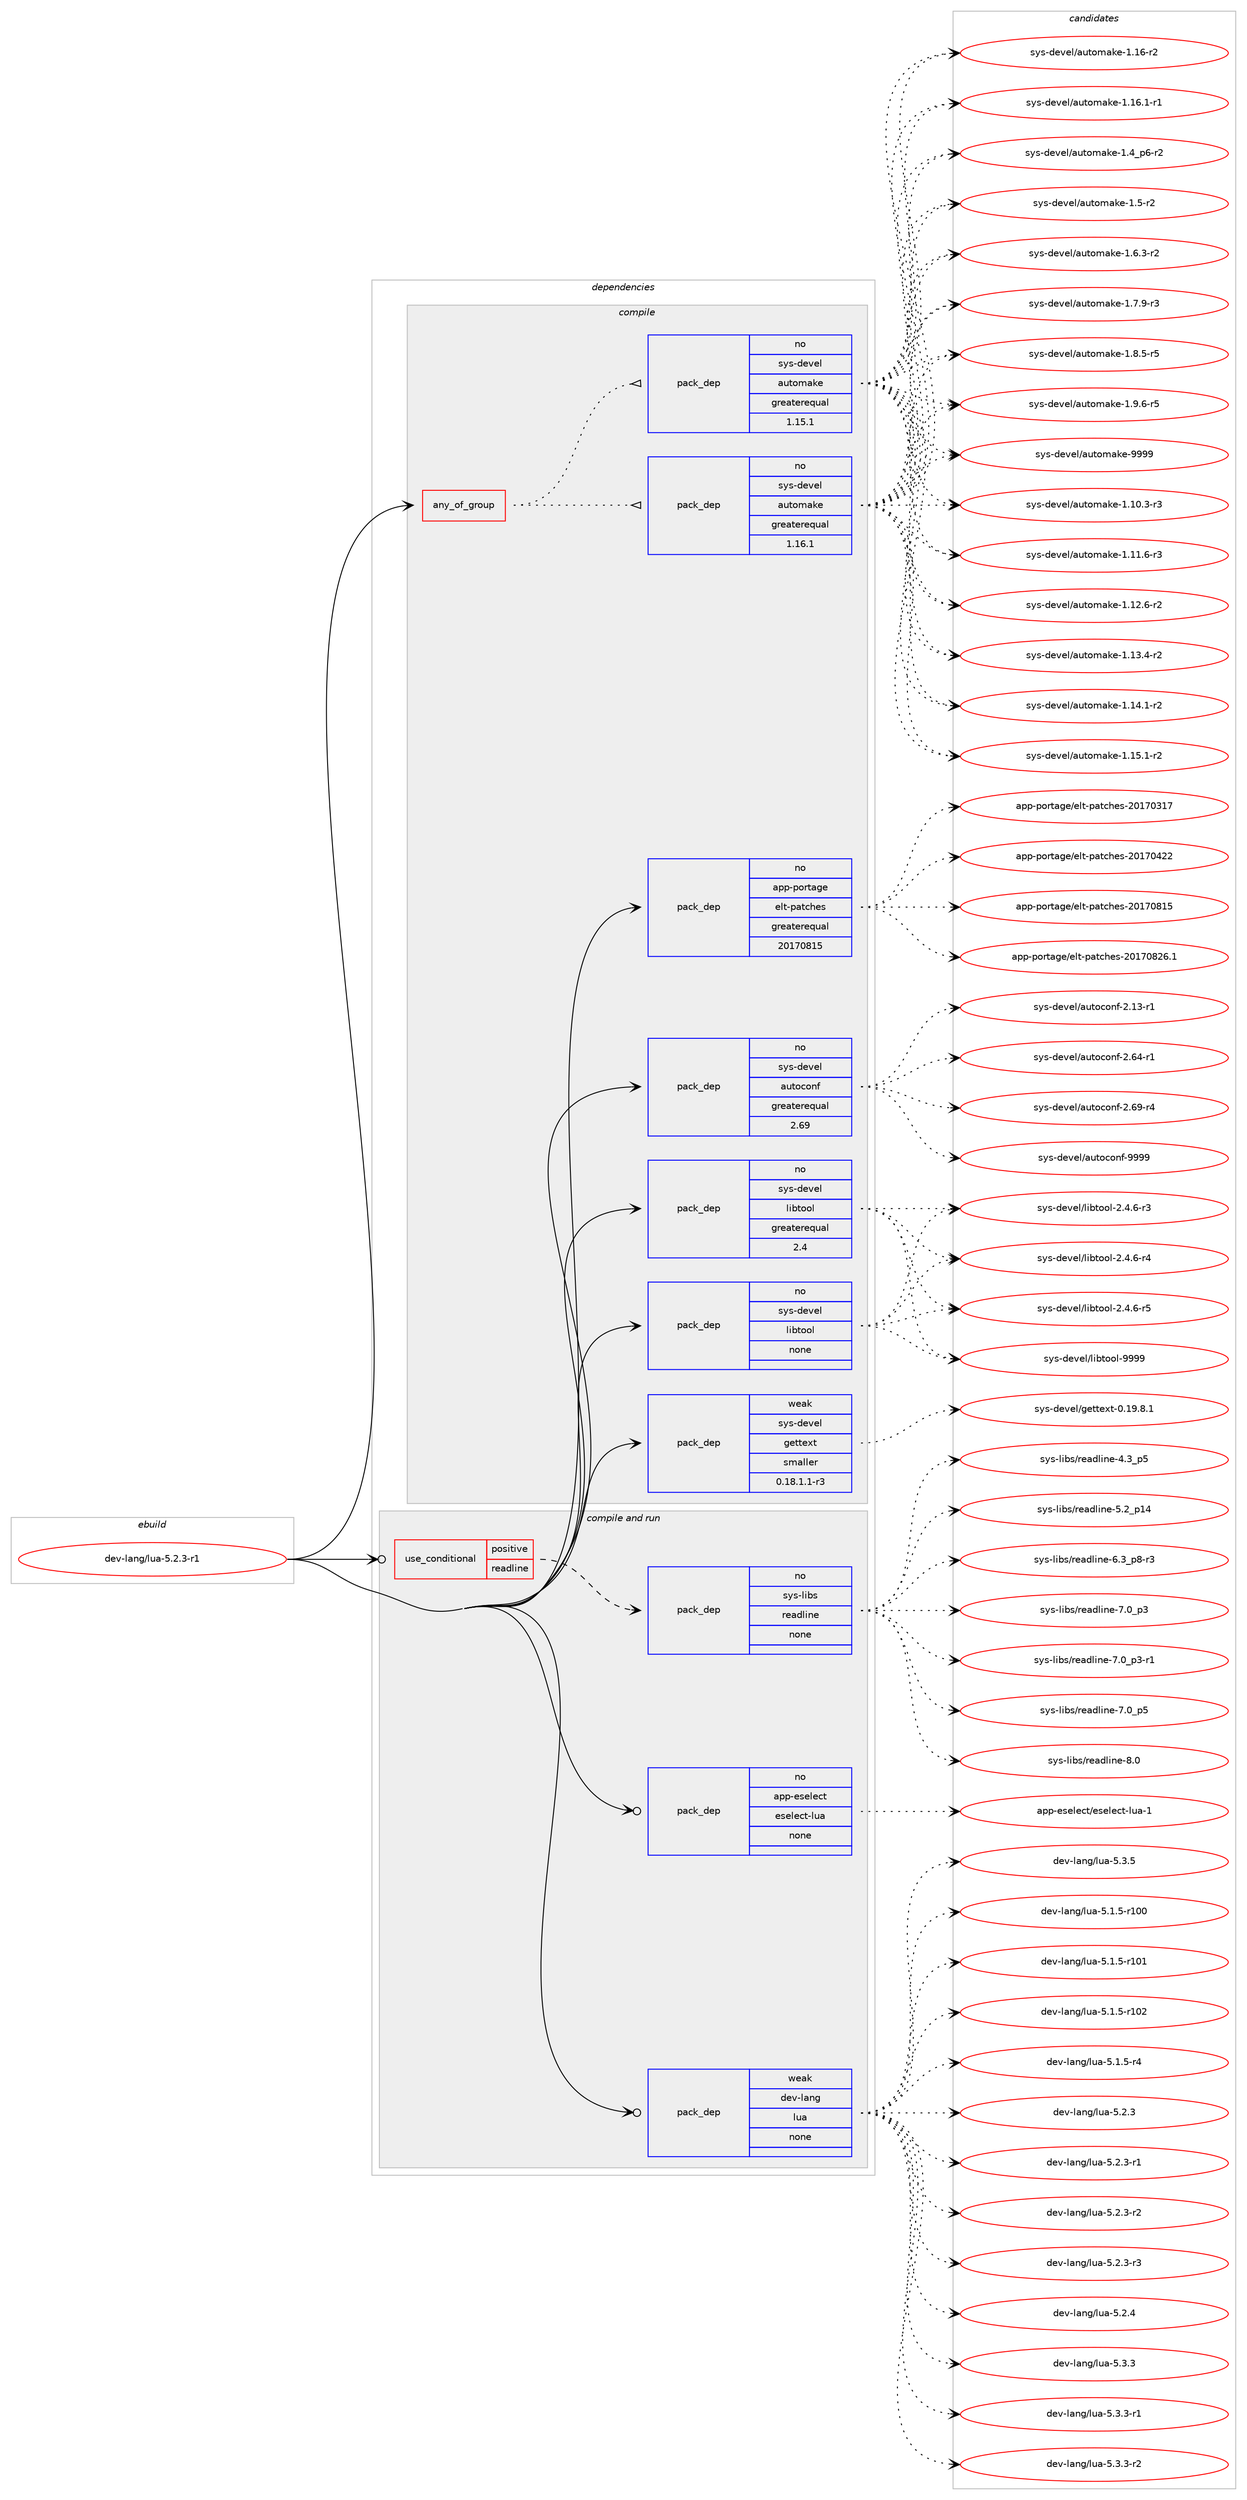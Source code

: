 digraph prolog {

# *************
# Graph options
# *************

newrank=true;
concentrate=true;
compound=true;
graph [rankdir=LR,fontname=Helvetica,fontsize=10,ranksep=1.5];#, ranksep=2.5, nodesep=0.2];
edge  [arrowhead=vee];
node  [fontname=Helvetica,fontsize=10];

# **********
# The ebuild
# **********

subgraph cluster_leftcol {
color=gray;
rank=same;
label=<<i>ebuild</i>>;
id [label="dev-lang/lua-5.2.3-r1", color=red, width=4, href="../dev-lang/lua-5.2.3-r1.svg"];
}

# ****************
# The dependencies
# ****************

subgraph cluster_midcol {
color=gray;
label=<<i>dependencies</i>>;
subgraph cluster_compile {
fillcolor="#eeeeee";
style=filled;
label=<<i>compile</i>>;
subgraph any21933 {
dependency1359309 [label=<<TABLE BORDER="0" CELLBORDER="1" CELLSPACING="0" CELLPADDING="4"><TR><TD CELLPADDING="10">any_of_group</TD></TR></TABLE>>, shape=none, color=red];subgraph pack973074 {
dependency1359310 [label=<<TABLE BORDER="0" CELLBORDER="1" CELLSPACING="0" CELLPADDING="4" WIDTH="220"><TR><TD ROWSPAN="6" CELLPADDING="30">pack_dep</TD></TR><TR><TD WIDTH="110">no</TD></TR><TR><TD>sys-devel</TD></TR><TR><TD>automake</TD></TR><TR><TD>greaterequal</TD></TR><TR><TD>1.16.1</TD></TR></TABLE>>, shape=none, color=blue];
}
dependency1359309:e -> dependency1359310:w [weight=20,style="dotted",arrowhead="oinv"];
subgraph pack973075 {
dependency1359311 [label=<<TABLE BORDER="0" CELLBORDER="1" CELLSPACING="0" CELLPADDING="4" WIDTH="220"><TR><TD ROWSPAN="6" CELLPADDING="30">pack_dep</TD></TR><TR><TD WIDTH="110">no</TD></TR><TR><TD>sys-devel</TD></TR><TR><TD>automake</TD></TR><TR><TD>greaterequal</TD></TR><TR><TD>1.15.1</TD></TR></TABLE>>, shape=none, color=blue];
}
dependency1359309:e -> dependency1359311:w [weight=20,style="dotted",arrowhead="oinv"];
}
id:e -> dependency1359309:w [weight=20,style="solid",arrowhead="vee"];
subgraph pack973076 {
dependency1359312 [label=<<TABLE BORDER="0" CELLBORDER="1" CELLSPACING="0" CELLPADDING="4" WIDTH="220"><TR><TD ROWSPAN="6" CELLPADDING="30">pack_dep</TD></TR><TR><TD WIDTH="110">no</TD></TR><TR><TD>app-portage</TD></TR><TR><TD>elt-patches</TD></TR><TR><TD>greaterequal</TD></TR><TR><TD>20170815</TD></TR></TABLE>>, shape=none, color=blue];
}
id:e -> dependency1359312:w [weight=20,style="solid",arrowhead="vee"];
subgraph pack973077 {
dependency1359313 [label=<<TABLE BORDER="0" CELLBORDER="1" CELLSPACING="0" CELLPADDING="4" WIDTH="220"><TR><TD ROWSPAN="6" CELLPADDING="30">pack_dep</TD></TR><TR><TD WIDTH="110">no</TD></TR><TR><TD>sys-devel</TD></TR><TR><TD>autoconf</TD></TR><TR><TD>greaterequal</TD></TR><TR><TD>2.69</TD></TR></TABLE>>, shape=none, color=blue];
}
id:e -> dependency1359313:w [weight=20,style="solid",arrowhead="vee"];
subgraph pack973078 {
dependency1359314 [label=<<TABLE BORDER="0" CELLBORDER="1" CELLSPACING="0" CELLPADDING="4" WIDTH="220"><TR><TD ROWSPAN="6" CELLPADDING="30">pack_dep</TD></TR><TR><TD WIDTH="110">no</TD></TR><TR><TD>sys-devel</TD></TR><TR><TD>libtool</TD></TR><TR><TD>greaterequal</TD></TR><TR><TD>2.4</TD></TR></TABLE>>, shape=none, color=blue];
}
id:e -> dependency1359314:w [weight=20,style="solid",arrowhead="vee"];
subgraph pack973079 {
dependency1359315 [label=<<TABLE BORDER="0" CELLBORDER="1" CELLSPACING="0" CELLPADDING="4" WIDTH="220"><TR><TD ROWSPAN="6" CELLPADDING="30">pack_dep</TD></TR><TR><TD WIDTH="110">no</TD></TR><TR><TD>sys-devel</TD></TR><TR><TD>libtool</TD></TR><TR><TD>none</TD></TR><TR><TD></TD></TR></TABLE>>, shape=none, color=blue];
}
id:e -> dependency1359315:w [weight=20,style="solid",arrowhead="vee"];
subgraph pack973080 {
dependency1359316 [label=<<TABLE BORDER="0" CELLBORDER="1" CELLSPACING="0" CELLPADDING="4" WIDTH="220"><TR><TD ROWSPAN="6" CELLPADDING="30">pack_dep</TD></TR><TR><TD WIDTH="110">weak</TD></TR><TR><TD>sys-devel</TD></TR><TR><TD>gettext</TD></TR><TR><TD>smaller</TD></TR><TR><TD>0.18.1.1-r3</TD></TR></TABLE>>, shape=none, color=blue];
}
id:e -> dependency1359316:w [weight=20,style="solid",arrowhead="vee"];
}
subgraph cluster_compileandrun {
fillcolor="#eeeeee";
style=filled;
label=<<i>compile and run</i>>;
subgraph cond363750 {
dependency1359317 [label=<<TABLE BORDER="0" CELLBORDER="1" CELLSPACING="0" CELLPADDING="4"><TR><TD ROWSPAN="3" CELLPADDING="10">use_conditional</TD></TR><TR><TD>positive</TD></TR><TR><TD>readline</TD></TR></TABLE>>, shape=none, color=red];
subgraph pack973081 {
dependency1359318 [label=<<TABLE BORDER="0" CELLBORDER="1" CELLSPACING="0" CELLPADDING="4" WIDTH="220"><TR><TD ROWSPAN="6" CELLPADDING="30">pack_dep</TD></TR><TR><TD WIDTH="110">no</TD></TR><TR><TD>sys-libs</TD></TR><TR><TD>readline</TD></TR><TR><TD>none</TD></TR><TR><TD></TD></TR></TABLE>>, shape=none, color=blue];
}
dependency1359317:e -> dependency1359318:w [weight=20,style="dashed",arrowhead="vee"];
}
id:e -> dependency1359317:w [weight=20,style="solid",arrowhead="odotvee"];
subgraph pack973082 {
dependency1359319 [label=<<TABLE BORDER="0" CELLBORDER="1" CELLSPACING="0" CELLPADDING="4" WIDTH="220"><TR><TD ROWSPAN="6" CELLPADDING="30">pack_dep</TD></TR><TR><TD WIDTH="110">no</TD></TR><TR><TD>app-eselect</TD></TR><TR><TD>eselect-lua</TD></TR><TR><TD>none</TD></TR><TR><TD></TD></TR></TABLE>>, shape=none, color=blue];
}
id:e -> dependency1359319:w [weight=20,style="solid",arrowhead="odotvee"];
subgraph pack973083 {
dependency1359320 [label=<<TABLE BORDER="0" CELLBORDER="1" CELLSPACING="0" CELLPADDING="4" WIDTH="220"><TR><TD ROWSPAN="6" CELLPADDING="30">pack_dep</TD></TR><TR><TD WIDTH="110">weak</TD></TR><TR><TD>dev-lang</TD></TR><TR><TD>lua</TD></TR><TR><TD>none</TD></TR><TR><TD></TD></TR></TABLE>>, shape=none, color=blue];
}
id:e -> dependency1359320:w [weight=20,style="solid",arrowhead="odotvee"];
}
subgraph cluster_run {
fillcolor="#eeeeee";
style=filled;
label=<<i>run</i>>;
}
}

# **************
# The candidates
# **************

subgraph cluster_choices {
rank=same;
color=gray;
label=<<i>candidates</i>>;

subgraph choice973074 {
color=black;
nodesep=1;
choice11512111545100101118101108479711711611110997107101454946494846514511451 [label="sys-devel/automake-1.10.3-r3", color=red, width=4,href="../sys-devel/automake-1.10.3-r3.svg"];
choice11512111545100101118101108479711711611110997107101454946494946544511451 [label="sys-devel/automake-1.11.6-r3", color=red, width=4,href="../sys-devel/automake-1.11.6-r3.svg"];
choice11512111545100101118101108479711711611110997107101454946495046544511450 [label="sys-devel/automake-1.12.6-r2", color=red, width=4,href="../sys-devel/automake-1.12.6-r2.svg"];
choice11512111545100101118101108479711711611110997107101454946495146524511450 [label="sys-devel/automake-1.13.4-r2", color=red, width=4,href="../sys-devel/automake-1.13.4-r2.svg"];
choice11512111545100101118101108479711711611110997107101454946495246494511450 [label="sys-devel/automake-1.14.1-r2", color=red, width=4,href="../sys-devel/automake-1.14.1-r2.svg"];
choice11512111545100101118101108479711711611110997107101454946495346494511450 [label="sys-devel/automake-1.15.1-r2", color=red, width=4,href="../sys-devel/automake-1.15.1-r2.svg"];
choice1151211154510010111810110847971171161111099710710145494649544511450 [label="sys-devel/automake-1.16-r2", color=red, width=4,href="../sys-devel/automake-1.16-r2.svg"];
choice11512111545100101118101108479711711611110997107101454946495446494511449 [label="sys-devel/automake-1.16.1-r1", color=red, width=4,href="../sys-devel/automake-1.16.1-r1.svg"];
choice115121115451001011181011084797117116111109971071014549465295112544511450 [label="sys-devel/automake-1.4_p6-r2", color=red, width=4,href="../sys-devel/automake-1.4_p6-r2.svg"];
choice11512111545100101118101108479711711611110997107101454946534511450 [label="sys-devel/automake-1.5-r2", color=red, width=4,href="../sys-devel/automake-1.5-r2.svg"];
choice115121115451001011181011084797117116111109971071014549465446514511450 [label="sys-devel/automake-1.6.3-r2", color=red, width=4,href="../sys-devel/automake-1.6.3-r2.svg"];
choice115121115451001011181011084797117116111109971071014549465546574511451 [label="sys-devel/automake-1.7.9-r3", color=red, width=4,href="../sys-devel/automake-1.7.9-r3.svg"];
choice115121115451001011181011084797117116111109971071014549465646534511453 [label="sys-devel/automake-1.8.5-r5", color=red, width=4,href="../sys-devel/automake-1.8.5-r5.svg"];
choice115121115451001011181011084797117116111109971071014549465746544511453 [label="sys-devel/automake-1.9.6-r5", color=red, width=4,href="../sys-devel/automake-1.9.6-r5.svg"];
choice115121115451001011181011084797117116111109971071014557575757 [label="sys-devel/automake-9999", color=red, width=4,href="../sys-devel/automake-9999.svg"];
dependency1359310:e -> choice11512111545100101118101108479711711611110997107101454946494846514511451:w [style=dotted,weight="100"];
dependency1359310:e -> choice11512111545100101118101108479711711611110997107101454946494946544511451:w [style=dotted,weight="100"];
dependency1359310:e -> choice11512111545100101118101108479711711611110997107101454946495046544511450:w [style=dotted,weight="100"];
dependency1359310:e -> choice11512111545100101118101108479711711611110997107101454946495146524511450:w [style=dotted,weight="100"];
dependency1359310:e -> choice11512111545100101118101108479711711611110997107101454946495246494511450:w [style=dotted,weight="100"];
dependency1359310:e -> choice11512111545100101118101108479711711611110997107101454946495346494511450:w [style=dotted,weight="100"];
dependency1359310:e -> choice1151211154510010111810110847971171161111099710710145494649544511450:w [style=dotted,weight="100"];
dependency1359310:e -> choice11512111545100101118101108479711711611110997107101454946495446494511449:w [style=dotted,weight="100"];
dependency1359310:e -> choice115121115451001011181011084797117116111109971071014549465295112544511450:w [style=dotted,weight="100"];
dependency1359310:e -> choice11512111545100101118101108479711711611110997107101454946534511450:w [style=dotted,weight="100"];
dependency1359310:e -> choice115121115451001011181011084797117116111109971071014549465446514511450:w [style=dotted,weight="100"];
dependency1359310:e -> choice115121115451001011181011084797117116111109971071014549465546574511451:w [style=dotted,weight="100"];
dependency1359310:e -> choice115121115451001011181011084797117116111109971071014549465646534511453:w [style=dotted,weight="100"];
dependency1359310:e -> choice115121115451001011181011084797117116111109971071014549465746544511453:w [style=dotted,weight="100"];
dependency1359310:e -> choice115121115451001011181011084797117116111109971071014557575757:w [style=dotted,weight="100"];
}
subgraph choice973075 {
color=black;
nodesep=1;
choice11512111545100101118101108479711711611110997107101454946494846514511451 [label="sys-devel/automake-1.10.3-r3", color=red, width=4,href="../sys-devel/automake-1.10.3-r3.svg"];
choice11512111545100101118101108479711711611110997107101454946494946544511451 [label="sys-devel/automake-1.11.6-r3", color=red, width=4,href="../sys-devel/automake-1.11.6-r3.svg"];
choice11512111545100101118101108479711711611110997107101454946495046544511450 [label="sys-devel/automake-1.12.6-r2", color=red, width=4,href="../sys-devel/automake-1.12.6-r2.svg"];
choice11512111545100101118101108479711711611110997107101454946495146524511450 [label="sys-devel/automake-1.13.4-r2", color=red, width=4,href="../sys-devel/automake-1.13.4-r2.svg"];
choice11512111545100101118101108479711711611110997107101454946495246494511450 [label="sys-devel/automake-1.14.1-r2", color=red, width=4,href="../sys-devel/automake-1.14.1-r2.svg"];
choice11512111545100101118101108479711711611110997107101454946495346494511450 [label="sys-devel/automake-1.15.1-r2", color=red, width=4,href="../sys-devel/automake-1.15.1-r2.svg"];
choice1151211154510010111810110847971171161111099710710145494649544511450 [label="sys-devel/automake-1.16-r2", color=red, width=4,href="../sys-devel/automake-1.16-r2.svg"];
choice11512111545100101118101108479711711611110997107101454946495446494511449 [label="sys-devel/automake-1.16.1-r1", color=red, width=4,href="../sys-devel/automake-1.16.1-r1.svg"];
choice115121115451001011181011084797117116111109971071014549465295112544511450 [label="sys-devel/automake-1.4_p6-r2", color=red, width=4,href="../sys-devel/automake-1.4_p6-r2.svg"];
choice11512111545100101118101108479711711611110997107101454946534511450 [label="sys-devel/automake-1.5-r2", color=red, width=4,href="../sys-devel/automake-1.5-r2.svg"];
choice115121115451001011181011084797117116111109971071014549465446514511450 [label="sys-devel/automake-1.6.3-r2", color=red, width=4,href="../sys-devel/automake-1.6.3-r2.svg"];
choice115121115451001011181011084797117116111109971071014549465546574511451 [label="sys-devel/automake-1.7.9-r3", color=red, width=4,href="../sys-devel/automake-1.7.9-r3.svg"];
choice115121115451001011181011084797117116111109971071014549465646534511453 [label="sys-devel/automake-1.8.5-r5", color=red, width=4,href="../sys-devel/automake-1.8.5-r5.svg"];
choice115121115451001011181011084797117116111109971071014549465746544511453 [label="sys-devel/automake-1.9.6-r5", color=red, width=4,href="../sys-devel/automake-1.9.6-r5.svg"];
choice115121115451001011181011084797117116111109971071014557575757 [label="sys-devel/automake-9999", color=red, width=4,href="../sys-devel/automake-9999.svg"];
dependency1359311:e -> choice11512111545100101118101108479711711611110997107101454946494846514511451:w [style=dotted,weight="100"];
dependency1359311:e -> choice11512111545100101118101108479711711611110997107101454946494946544511451:w [style=dotted,weight="100"];
dependency1359311:e -> choice11512111545100101118101108479711711611110997107101454946495046544511450:w [style=dotted,weight="100"];
dependency1359311:e -> choice11512111545100101118101108479711711611110997107101454946495146524511450:w [style=dotted,weight="100"];
dependency1359311:e -> choice11512111545100101118101108479711711611110997107101454946495246494511450:w [style=dotted,weight="100"];
dependency1359311:e -> choice11512111545100101118101108479711711611110997107101454946495346494511450:w [style=dotted,weight="100"];
dependency1359311:e -> choice1151211154510010111810110847971171161111099710710145494649544511450:w [style=dotted,weight="100"];
dependency1359311:e -> choice11512111545100101118101108479711711611110997107101454946495446494511449:w [style=dotted,weight="100"];
dependency1359311:e -> choice115121115451001011181011084797117116111109971071014549465295112544511450:w [style=dotted,weight="100"];
dependency1359311:e -> choice11512111545100101118101108479711711611110997107101454946534511450:w [style=dotted,weight="100"];
dependency1359311:e -> choice115121115451001011181011084797117116111109971071014549465446514511450:w [style=dotted,weight="100"];
dependency1359311:e -> choice115121115451001011181011084797117116111109971071014549465546574511451:w [style=dotted,weight="100"];
dependency1359311:e -> choice115121115451001011181011084797117116111109971071014549465646534511453:w [style=dotted,weight="100"];
dependency1359311:e -> choice115121115451001011181011084797117116111109971071014549465746544511453:w [style=dotted,weight="100"];
dependency1359311:e -> choice115121115451001011181011084797117116111109971071014557575757:w [style=dotted,weight="100"];
}
subgraph choice973076 {
color=black;
nodesep=1;
choice97112112451121111141169710310147101108116451129711699104101115455048495548514955 [label="app-portage/elt-patches-20170317", color=red, width=4,href="../app-portage/elt-patches-20170317.svg"];
choice97112112451121111141169710310147101108116451129711699104101115455048495548525050 [label="app-portage/elt-patches-20170422", color=red, width=4,href="../app-portage/elt-patches-20170422.svg"];
choice97112112451121111141169710310147101108116451129711699104101115455048495548564953 [label="app-portage/elt-patches-20170815", color=red, width=4,href="../app-portage/elt-patches-20170815.svg"];
choice971121124511211111411697103101471011081164511297116991041011154550484955485650544649 [label="app-portage/elt-patches-20170826.1", color=red, width=4,href="../app-portage/elt-patches-20170826.1.svg"];
dependency1359312:e -> choice97112112451121111141169710310147101108116451129711699104101115455048495548514955:w [style=dotted,weight="100"];
dependency1359312:e -> choice97112112451121111141169710310147101108116451129711699104101115455048495548525050:w [style=dotted,weight="100"];
dependency1359312:e -> choice97112112451121111141169710310147101108116451129711699104101115455048495548564953:w [style=dotted,weight="100"];
dependency1359312:e -> choice971121124511211111411697103101471011081164511297116991041011154550484955485650544649:w [style=dotted,weight="100"];
}
subgraph choice973077 {
color=black;
nodesep=1;
choice1151211154510010111810110847971171161119911111010245504649514511449 [label="sys-devel/autoconf-2.13-r1", color=red, width=4,href="../sys-devel/autoconf-2.13-r1.svg"];
choice1151211154510010111810110847971171161119911111010245504654524511449 [label="sys-devel/autoconf-2.64-r1", color=red, width=4,href="../sys-devel/autoconf-2.64-r1.svg"];
choice1151211154510010111810110847971171161119911111010245504654574511452 [label="sys-devel/autoconf-2.69-r4", color=red, width=4,href="../sys-devel/autoconf-2.69-r4.svg"];
choice115121115451001011181011084797117116111991111101024557575757 [label="sys-devel/autoconf-9999", color=red, width=4,href="../sys-devel/autoconf-9999.svg"];
dependency1359313:e -> choice1151211154510010111810110847971171161119911111010245504649514511449:w [style=dotted,weight="100"];
dependency1359313:e -> choice1151211154510010111810110847971171161119911111010245504654524511449:w [style=dotted,weight="100"];
dependency1359313:e -> choice1151211154510010111810110847971171161119911111010245504654574511452:w [style=dotted,weight="100"];
dependency1359313:e -> choice115121115451001011181011084797117116111991111101024557575757:w [style=dotted,weight="100"];
}
subgraph choice973078 {
color=black;
nodesep=1;
choice1151211154510010111810110847108105981161111111084550465246544511451 [label="sys-devel/libtool-2.4.6-r3", color=red, width=4,href="../sys-devel/libtool-2.4.6-r3.svg"];
choice1151211154510010111810110847108105981161111111084550465246544511452 [label="sys-devel/libtool-2.4.6-r4", color=red, width=4,href="../sys-devel/libtool-2.4.6-r4.svg"];
choice1151211154510010111810110847108105981161111111084550465246544511453 [label="sys-devel/libtool-2.4.6-r5", color=red, width=4,href="../sys-devel/libtool-2.4.6-r5.svg"];
choice1151211154510010111810110847108105981161111111084557575757 [label="sys-devel/libtool-9999", color=red, width=4,href="../sys-devel/libtool-9999.svg"];
dependency1359314:e -> choice1151211154510010111810110847108105981161111111084550465246544511451:w [style=dotted,weight="100"];
dependency1359314:e -> choice1151211154510010111810110847108105981161111111084550465246544511452:w [style=dotted,weight="100"];
dependency1359314:e -> choice1151211154510010111810110847108105981161111111084550465246544511453:w [style=dotted,weight="100"];
dependency1359314:e -> choice1151211154510010111810110847108105981161111111084557575757:w [style=dotted,weight="100"];
}
subgraph choice973079 {
color=black;
nodesep=1;
choice1151211154510010111810110847108105981161111111084550465246544511451 [label="sys-devel/libtool-2.4.6-r3", color=red, width=4,href="../sys-devel/libtool-2.4.6-r3.svg"];
choice1151211154510010111810110847108105981161111111084550465246544511452 [label="sys-devel/libtool-2.4.6-r4", color=red, width=4,href="../sys-devel/libtool-2.4.6-r4.svg"];
choice1151211154510010111810110847108105981161111111084550465246544511453 [label="sys-devel/libtool-2.4.6-r5", color=red, width=4,href="../sys-devel/libtool-2.4.6-r5.svg"];
choice1151211154510010111810110847108105981161111111084557575757 [label="sys-devel/libtool-9999", color=red, width=4,href="../sys-devel/libtool-9999.svg"];
dependency1359315:e -> choice1151211154510010111810110847108105981161111111084550465246544511451:w [style=dotted,weight="100"];
dependency1359315:e -> choice1151211154510010111810110847108105981161111111084550465246544511452:w [style=dotted,weight="100"];
dependency1359315:e -> choice1151211154510010111810110847108105981161111111084550465246544511453:w [style=dotted,weight="100"];
dependency1359315:e -> choice1151211154510010111810110847108105981161111111084557575757:w [style=dotted,weight="100"];
}
subgraph choice973080 {
color=black;
nodesep=1;
choice1151211154510010111810110847103101116116101120116454846495746564649 [label="sys-devel/gettext-0.19.8.1", color=red, width=4,href="../sys-devel/gettext-0.19.8.1.svg"];
dependency1359316:e -> choice1151211154510010111810110847103101116116101120116454846495746564649:w [style=dotted,weight="100"];
}
subgraph choice973081 {
color=black;
nodesep=1;
choice11512111545108105981154711410197100108105110101455246519511253 [label="sys-libs/readline-4.3_p5", color=red, width=4,href="../sys-libs/readline-4.3_p5.svg"];
choice1151211154510810598115471141019710010810511010145534650951124952 [label="sys-libs/readline-5.2_p14", color=red, width=4,href="../sys-libs/readline-5.2_p14.svg"];
choice115121115451081059811547114101971001081051101014554465195112564511451 [label="sys-libs/readline-6.3_p8-r3", color=red, width=4,href="../sys-libs/readline-6.3_p8-r3.svg"];
choice11512111545108105981154711410197100108105110101455546489511251 [label="sys-libs/readline-7.0_p3", color=red, width=4,href="../sys-libs/readline-7.0_p3.svg"];
choice115121115451081059811547114101971001081051101014555464895112514511449 [label="sys-libs/readline-7.0_p3-r1", color=red, width=4,href="../sys-libs/readline-7.0_p3-r1.svg"];
choice11512111545108105981154711410197100108105110101455546489511253 [label="sys-libs/readline-7.0_p5", color=red, width=4,href="../sys-libs/readline-7.0_p5.svg"];
choice1151211154510810598115471141019710010810511010145564648 [label="sys-libs/readline-8.0", color=red, width=4,href="../sys-libs/readline-8.0.svg"];
dependency1359318:e -> choice11512111545108105981154711410197100108105110101455246519511253:w [style=dotted,weight="100"];
dependency1359318:e -> choice1151211154510810598115471141019710010810511010145534650951124952:w [style=dotted,weight="100"];
dependency1359318:e -> choice115121115451081059811547114101971001081051101014554465195112564511451:w [style=dotted,weight="100"];
dependency1359318:e -> choice11512111545108105981154711410197100108105110101455546489511251:w [style=dotted,weight="100"];
dependency1359318:e -> choice115121115451081059811547114101971001081051101014555464895112514511449:w [style=dotted,weight="100"];
dependency1359318:e -> choice11512111545108105981154711410197100108105110101455546489511253:w [style=dotted,weight="100"];
dependency1359318:e -> choice1151211154510810598115471141019710010810511010145564648:w [style=dotted,weight="100"];
}
subgraph choice973082 {
color=black;
nodesep=1;
choice971121124510111510110810199116471011151011081019911645108117974549 [label="app-eselect/eselect-lua-1", color=red, width=4,href="../app-eselect/eselect-lua-1.svg"];
dependency1359319:e -> choice971121124510111510110810199116471011151011081019911645108117974549:w [style=dotted,weight="100"];
}
subgraph choice973083 {
color=black;
nodesep=1;
choice1001011184510897110103471081179745534649465345114494848 [label="dev-lang/lua-5.1.5-r100", color=red, width=4,href="../dev-lang/lua-5.1.5-r100.svg"];
choice1001011184510897110103471081179745534649465345114494849 [label="dev-lang/lua-5.1.5-r101", color=red, width=4,href="../dev-lang/lua-5.1.5-r101.svg"];
choice1001011184510897110103471081179745534649465345114494850 [label="dev-lang/lua-5.1.5-r102", color=red, width=4,href="../dev-lang/lua-5.1.5-r102.svg"];
choice100101118451089711010347108117974553464946534511452 [label="dev-lang/lua-5.1.5-r4", color=red, width=4,href="../dev-lang/lua-5.1.5-r4.svg"];
choice10010111845108971101034710811797455346504651 [label="dev-lang/lua-5.2.3", color=red, width=4,href="../dev-lang/lua-5.2.3.svg"];
choice100101118451089711010347108117974553465046514511449 [label="dev-lang/lua-5.2.3-r1", color=red, width=4,href="../dev-lang/lua-5.2.3-r1.svg"];
choice100101118451089711010347108117974553465046514511450 [label="dev-lang/lua-5.2.3-r2", color=red, width=4,href="../dev-lang/lua-5.2.3-r2.svg"];
choice100101118451089711010347108117974553465046514511451 [label="dev-lang/lua-5.2.3-r3", color=red, width=4,href="../dev-lang/lua-5.2.3-r3.svg"];
choice10010111845108971101034710811797455346504652 [label="dev-lang/lua-5.2.4", color=red, width=4,href="../dev-lang/lua-5.2.4.svg"];
choice10010111845108971101034710811797455346514651 [label="dev-lang/lua-5.3.3", color=red, width=4,href="../dev-lang/lua-5.3.3.svg"];
choice100101118451089711010347108117974553465146514511449 [label="dev-lang/lua-5.3.3-r1", color=red, width=4,href="../dev-lang/lua-5.3.3-r1.svg"];
choice100101118451089711010347108117974553465146514511450 [label="dev-lang/lua-5.3.3-r2", color=red, width=4,href="../dev-lang/lua-5.3.3-r2.svg"];
choice10010111845108971101034710811797455346514653 [label="dev-lang/lua-5.3.5", color=red, width=4,href="../dev-lang/lua-5.3.5.svg"];
dependency1359320:e -> choice1001011184510897110103471081179745534649465345114494848:w [style=dotted,weight="100"];
dependency1359320:e -> choice1001011184510897110103471081179745534649465345114494849:w [style=dotted,weight="100"];
dependency1359320:e -> choice1001011184510897110103471081179745534649465345114494850:w [style=dotted,weight="100"];
dependency1359320:e -> choice100101118451089711010347108117974553464946534511452:w [style=dotted,weight="100"];
dependency1359320:e -> choice10010111845108971101034710811797455346504651:w [style=dotted,weight="100"];
dependency1359320:e -> choice100101118451089711010347108117974553465046514511449:w [style=dotted,weight="100"];
dependency1359320:e -> choice100101118451089711010347108117974553465046514511450:w [style=dotted,weight="100"];
dependency1359320:e -> choice100101118451089711010347108117974553465046514511451:w [style=dotted,weight="100"];
dependency1359320:e -> choice10010111845108971101034710811797455346504652:w [style=dotted,weight="100"];
dependency1359320:e -> choice10010111845108971101034710811797455346514651:w [style=dotted,weight="100"];
dependency1359320:e -> choice100101118451089711010347108117974553465146514511449:w [style=dotted,weight="100"];
dependency1359320:e -> choice100101118451089711010347108117974553465146514511450:w [style=dotted,weight="100"];
dependency1359320:e -> choice10010111845108971101034710811797455346514653:w [style=dotted,weight="100"];
}
}

}
